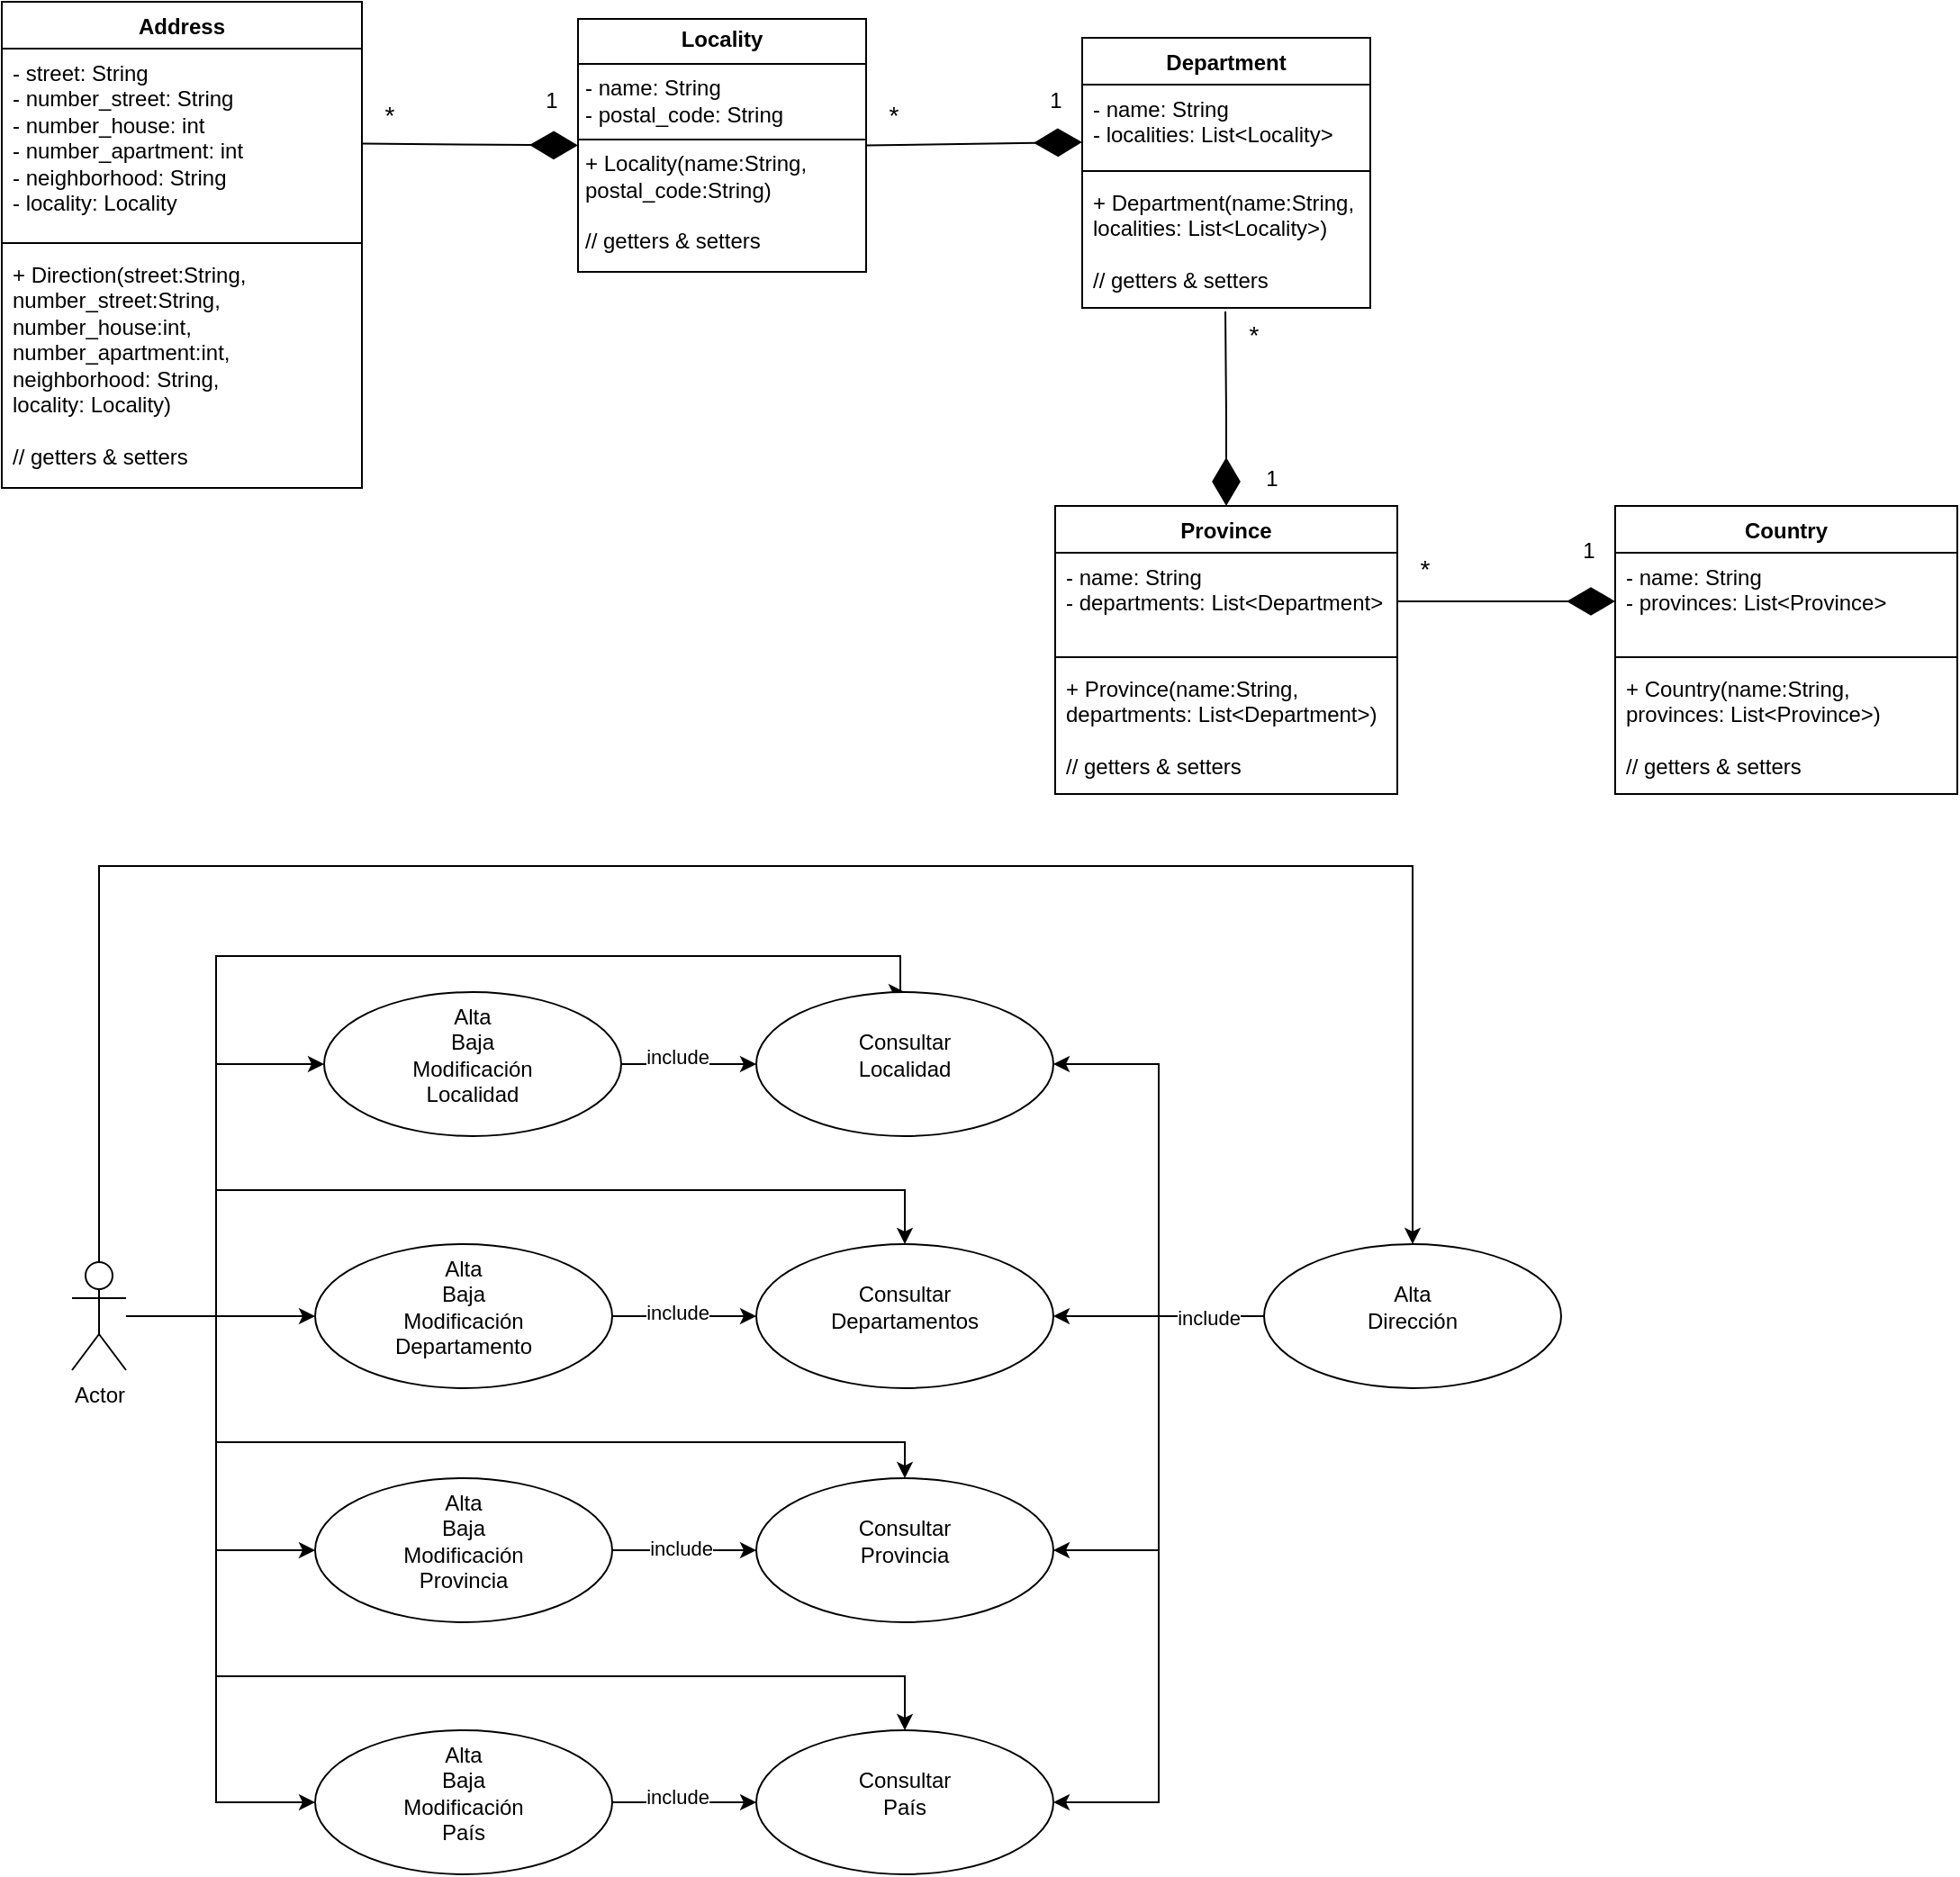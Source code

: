 <mxfile version="28.1.0">
  <diagram name="Page-1" id="_Kofzftg-jmkAkGBzmQq">
    <mxGraphModel dx="1665" dy="743" grid="1" gridSize="10" guides="1" tooltips="1" connect="1" arrows="1" fold="1" page="1" pageScale="1" pageWidth="850" pageHeight="1100" math="0" shadow="0">
      <root>
        <mxCell id="0" />
        <mxCell id="1" parent="0" />
        <mxCell id="9bZx8VTONcNiGvkLRUc4-3" value="" style="edgeStyle=orthogonalEdgeStyle;rounded=0;orthogonalLoop=1;jettySize=auto;html=1;entryX=0;entryY=0.5;entryDx=0;entryDy=0;" parent="1" source="9bZx8VTONcNiGvkLRUc4-1" target="9bZx8VTONcNiGvkLRUc4-2" edge="1">
          <mxGeometry relative="1" as="geometry">
            <Array as="points">
              <mxPoint x="149" y="770" />
              <mxPoint x="149" y="630" />
            </Array>
          </mxGeometry>
        </mxCell>
        <mxCell id="9bZx8VTONcNiGvkLRUc4-8" style="edgeStyle=orthogonalEdgeStyle;rounded=0;orthogonalLoop=1;jettySize=auto;html=1;" parent="1" source="9bZx8VTONcNiGvkLRUc4-1" target="9bZx8VTONcNiGvkLRUc4-4" edge="1">
          <mxGeometry relative="1" as="geometry" />
        </mxCell>
        <mxCell id="9bZx8VTONcNiGvkLRUc4-9" style="edgeStyle=orthogonalEdgeStyle;rounded=0;orthogonalLoop=1;jettySize=auto;html=1;entryX=0;entryY=0.5;entryDx=0;entryDy=0;" parent="1" source="9bZx8VTONcNiGvkLRUc4-1" target="9bZx8VTONcNiGvkLRUc4-7" edge="1">
          <mxGeometry relative="1" as="geometry">
            <Array as="points">
              <mxPoint x="149" y="770" />
              <mxPoint x="149" y="900" />
            </Array>
          </mxGeometry>
        </mxCell>
        <mxCell id="9bZx8VTONcNiGvkLRUc4-14" style="edgeStyle=orthogonalEdgeStyle;rounded=0;orthogonalLoop=1;jettySize=auto;html=1;entryX=0.5;entryY=0;entryDx=0;entryDy=0;" parent="1" source="9bZx8VTONcNiGvkLRUc4-1" target="9bZx8VTONcNiGvkLRUc4-5" edge="1">
          <mxGeometry relative="1" as="geometry">
            <Array as="points">
              <mxPoint x="149" y="770" />
              <mxPoint x="149" y="570" />
              <mxPoint x="529" y="570" />
              <mxPoint x="529" y="590" />
            </Array>
          </mxGeometry>
        </mxCell>
        <mxCell id="9bZx8VTONcNiGvkLRUc4-16" style="edgeStyle=orthogonalEdgeStyle;rounded=0;orthogonalLoop=1;jettySize=auto;html=1;entryX=0.5;entryY=0;entryDx=0;entryDy=0;" parent="1" source="9bZx8VTONcNiGvkLRUc4-1" target="9bZx8VTONcNiGvkLRUc4-6" edge="1">
          <mxGeometry relative="1" as="geometry">
            <Array as="points">
              <mxPoint x="149" y="770" />
              <mxPoint x="149" y="700" />
              <mxPoint x="532" y="700" />
            </Array>
          </mxGeometry>
        </mxCell>
        <mxCell id="9bZx8VTONcNiGvkLRUc4-21" style="edgeStyle=orthogonalEdgeStyle;rounded=0;orthogonalLoop=1;jettySize=auto;html=1;entryX=0;entryY=0.5;entryDx=0;entryDy=0;" parent="1" source="9bZx8VTONcNiGvkLRUc4-1" target="9bZx8VTONcNiGvkLRUc4-19" edge="1">
          <mxGeometry relative="1" as="geometry">
            <Array as="points">
              <mxPoint x="149" y="770" />
              <mxPoint x="149" y="1040" />
            </Array>
          </mxGeometry>
        </mxCell>
        <mxCell id="9bZx8VTONcNiGvkLRUc4-23" style="edgeStyle=orthogonalEdgeStyle;rounded=0;orthogonalLoop=1;jettySize=auto;html=1;entryX=0.5;entryY=0;entryDx=0;entryDy=0;" parent="1" source="9bZx8VTONcNiGvkLRUc4-1" target="9bZx8VTONcNiGvkLRUc4-17" edge="1">
          <mxGeometry relative="1" as="geometry">
            <Array as="points">
              <mxPoint x="149" y="770" />
              <mxPoint x="149" y="840" />
              <mxPoint x="532" y="840" />
            </Array>
          </mxGeometry>
        </mxCell>
        <mxCell id="9bZx8VTONcNiGvkLRUc4-24" style="edgeStyle=orthogonalEdgeStyle;rounded=0;orthogonalLoop=1;jettySize=auto;html=1;entryX=0.5;entryY=0;entryDx=0;entryDy=0;" parent="1" source="9bZx8VTONcNiGvkLRUc4-1" target="9bZx8VTONcNiGvkLRUc4-20" edge="1">
          <mxGeometry relative="1" as="geometry">
            <Array as="points">
              <mxPoint x="149" y="770" />
              <mxPoint x="149" y="970" />
              <mxPoint x="532" y="970" />
            </Array>
          </mxGeometry>
        </mxCell>
        <mxCell id="tLTAm1H5Q2I3GLh8TWko-57" style="edgeStyle=orthogonalEdgeStyle;rounded=0;orthogonalLoop=1;jettySize=auto;html=1;entryX=0.5;entryY=0;entryDx=0;entryDy=0;" edge="1" parent="1" source="9bZx8VTONcNiGvkLRUc4-1" target="tLTAm1H5Q2I3GLh8TWko-51">
          <mxGeometry relative="1" as="geometry">
            <Array as="points">
              <mxPoint x="84" y="520" />
              <mxPoint x="814" y="520" />
            </Array>
          </mxGeometry>
        </mxCell>
        <mxCell id="9bZx8VTONcNiGvkLRUc4-1" value="Actor" style="shape=umlActor;verticalLabelPosition=bottom;verticalAlign=top;html=1;" parent="1" vertex="1">
          <mxGeometry x="69" y="740" width="30" height="60" as="geometry" />
        </mxCell>
        <mxCell id="9bZx8VTONcNiGvkLRUc4-13" value="" style="edgeStyle=orthogonalEdgeStyle;rounded=0;orthogonalLoop=1;jettySize=auto;html=1;" parent="1" source="9bZx8VTONcNiGvkLRUc4-2" target="9bZx8VTONcNiGvkLRUc4-5" edge="1">
          <mxGeometry relative="1" as="geometry" />
        </mxCell>
        <mxCell id="9bZx8VTONcNiGvkLRUc4-28" value="include" style="edgeLabel;html=1;align=center;verticalAlign=middle;resizable=0;points=[];" parent="9bZx8VTONcNiGvkLRUc4-13" vertex="1" connectable="0">
          <mxGeometry x="-0.173" y="4" relative="1" as="geometry">
            <mxPoint as="offset" />
          </mxGeometry>
        </mxCell>
        <mxCell id="9bZx8VTONcNiGvkLRUc4-2" value="Alta&lt;br&gt;Baja&lt;br&gt;Modificación&lt;br&gt;Localidad" style="ellipse;whiteSpace=wrap;html=1;verticalAlign=top;" parent="1" vertex="1">
          <mxGeometry x="209" y="590" width="165" height="80" as="geometry" />
        </mxCell>
        <mxCell id="9bZx8VTONcNiGvkLRUc4-15" value="" style="edgeStyle=orthogonalEdgeStyle;rounded=0;orthogonalLoop=1;jettySize=auto;html=1;" parent="1" source="9bZx8VTONcNiGvkLRUc4-4" target="9bZx8VTONcNiGvkLRUc4-6" edge="1">
          <mxGeometry relative="1" as="geometry" />
        </mxCell>
        <mxCell id="9bZx8VTONcNiGvkLRUc4-27" value="include" style="edgeLabel;html=1;align=center;verticalAlign=middle;resizable=0;points=[];" parent="9bZx8VTONcNiGvkLRUc4-15" vertex="1" connectable="0">
          <mxGeometry x="-0.114" y="2" relative="1" as="geometry">
            <mxPoint as="offset" />
          </mxGeometry>
        </mxCell>
        <mxCell id="9bZx8VTONcNiGvkLRUc4-4" value="&lt;div&gt;Alta&lt;br&gt;Baja&lt;br&gt;Modificación&lt;br&gt;Departamento&lt;/div&gt;" style="ellipse;whiteSpace=wrap;html=1;verticalAlign=top;" parent="1" vertex="1">
          <mxGeometry x="204" y="730" width="165" height="80" as="geometry" />
        </mxCell>
        <mxCell id="9bZx8VTONcNiGvkLRUc4-5" value="&lt;div&gt;&lt;br&gt;&lt;/div&gt;&lt;div&gt;Consultar&lt;br&gt;Localidad&lt;/div&gt;" style="ellipse;whiteSpace=wrap;html=1;verticalAlign=top;" parent="1" vertex="1">
          <mxGeometry x="449" y="590" width="165" height="80" as="geometry" />
        </mxCell>
        <mxCell id="9bZx8VTONcNiGvkLRUc4-6" value="&lt;div&gt;&lt;br&gt;&lt;/div&gt;&lt;div&gt;Consultar&lt;br&gt;Departamentos&lt;/div&gt;" style="ellipse;whiteSpace=wrap;html=1;verticalAlign=top;" parent="1" vertex="1">
          <mxGeometry x="449" y="730" width="165" height="80" as="geometry" />
        </mxCell>
        <mxCell id="9bZx8VTONcNiGvkLRUc4-18" value="" style="edgeStyle=orthogonalEdgeStyle;rounded=0;orthogonalLoop=1;jettySize=auto;html=1;" parent="1" source="9bZx8VTONcNiGvkLRUc4-7" target="9bZx8VTONcNiGvkLRUc4-17" edge="1">
          <mxGeometry relative="1" as="geometry" />
        </mxCell>
        <mxCell id="9bZx8VTONcNiGvkLRUc4-26" value="include" style="edgeLabel;html=1;align=center;verticalAlign=middle;resizable=0;points=[];" parent="9bZx8VTONcNiGvkLRUc4-18" vertex="1" connectable="0">
          <mxGeometry x="-0.05" y="1" relative="1" as="geometry">
            <mxPoint as="offset" />
          </mxGeometry>
        </mxCell>
        <mxCell id="9bZx8VTONcNiGvkLRUc4-7" value="Alta&lt;br&gt;Baja&lt;br&gt;Modificación&lt;br&gt;Provincia" style="ellipse;whiteSpace=wrap;html=1;verticalAlign=top;" parent="1" vertex="1">
          <mxGeometry x="204" y="860" width="165" height="80" as="geometry" />
        </mxCell>
        <mxCell id="9bZx8VTONcNiGvkLRUc4-17" value="&lt;div&gt;&lt;br&gt;&lt;/div&gt;Consultar&lt;br&gt;Provincia" style="ellipse;whiteSpace=wrap;html=1;verticalAlign=top;" parent="1" vertex="1">
          <mxGeometry x="449" y="860" width="165" height="80" as="geometry" />
        </mxCell>
        <mxCell id="9bZx8VTONcNiGvkLRUc4-22" style="edgeStyle=orthogonalEdgeStyle;rounded=0;orthogonalLoop=1;jettySize=auto;html=1;" parent="1" source="9bZx8VTONcNiGvkLRUc4-19" target="9bZx8VTONcNiGvkLRUc4-20" edge="1">
          <mxGeometry relative="1" as="geometry" />
        </mxCell>
        <mxCell id="9bZx8VTONcNiGvkLRUc4-25" value="include" style="edgeLabel;html=1;align=center;verticalAlign=middle;resizable=0;points=[];" parent="9bZx8VTONcNiGvkLRUc4-22" vertex="1" connectable="0">
          <mxGeometry x="-0.1" y="3" relative="1" as="geometry">
            <mxPoint as="offset" />
          </mxGeometry>
        </mxCell>
        <mxCell id="9bZx8VTONcNiGvkLRUc4-19" value="Alta&lt;br&gt;Baja&lt;br&gt;Modificación&lt;br&gt;País" style="ellipse;whiteSpace=wrap;html=1;verticalAlign=top;" parent="1" vertex="1">
          <mxGeometry x="204" y="1000" width="165" height="80" as="geometry" />
        </mxCell>
        <mxCell id="9bZx8VTONcNiGvkLRUc4-20" value="&lt;div&gt;&lt;br&gt;&lt;/div&gt;Consultar&lt;br&gt;País" style="ellipse;whiteSpace=wrap;html=1;verticalAlign=top;" parent="1" vertex="1">
          <mxGeometry x="449" y="1000" width="165" height="80" as="geometry" />
        </mxCell>
        <mxCell id="tLTAm1H5Q2I3GLh8TWko-5" value="Address" style="swimlane;fontStyle=1;align=center;verticalAlign=top;childLayout=stackLayout;horizontal=1;startSize=26;horizontalStack=0;resizeParent=1;resizeParentMax=0;resizeLast=0;collapsible=1;marginBottom=0;whiteSpace=wrap;html=1;" vertex="1" parent="1">
          <mxGeometry x="30" y="40" width="200" height="270" as="geometry" />
        </mxCell>
        <mxCell id="tLTAm1H5Q2I3GLh8TWko-6" value="- street: String&lt;div&gt;- number_street: String&lt;/div&gt;&lt;div&gt;- number_house: int&lt;/div&gt;&lt;div&gt;- number_apartment: int&lt;/div&gt;&lt;div&gt;- neighborhood: String&lt;/div&gt;&lt;div&gt;- locality: Locality&lt;/div&gt;&lt;div&gt;&lt;br&gt;&lt;/div&gt;" style="text;strokeColor=none;fillColor=none;align=left;verticalAlign=top;spacingLeft=4;spacingRight=4;overflow=hidden;rotatable=0;points=[[0,0.5],[1,0.5]];portConstraint=eastwest;whiteSpace=wrap;html=1;" vertex="1" parent="tLTAm1H5Q2I3GLh8TWko-5">
          <mxGeometry y="26" width="200" height="104" as="geometry" />
        </mxCell>
        <mxCell id="tLTAm1H5Q2I3GLh8TWko-7" value="" style="line;strokeWidth=1;fillColor=none;align=left;verticalAlign=middle;spacingTop=-1;spacingLeft=3;spacingRight=3;rotatable=0;labelPosition=right;points=[];portConstraint=eastwest;strokeColor=inherit;" vertex="1" parent="tLTAm1H5Q2I3GLh8TWko-5">
          <mxGeometry y="130" width="200" height="8" as="geometry" />
        </mxCell>
        <mxCell id="tLTAm1H5Q2I3GLh8TWko-8" value="+ Direction(street:String,&amp;nbsp;&lt;div&gt;&lt;span style=&quot;background-color: transparent; color: light-dark(rgb(0, 0, 0), rgb(255, 255, 255));&quot;&gt;number_street:&lt;/span&gt;&lt;span style=&quot;background-color: transparent; color: light-dark(rgb(0, 0, 0), rgb(255, 255, 255));&quot;&gt;String,&amp;nbsp;&lt;/span&gt;&lt;/div&gt;&lt;div&gt;&lt;span style=&quot;background-color: transparent; color: light-dark(rgb(0, 0, 0), rgb(255, 255, 255));&quot;&gt;number_house:int,&amp;nbsp;&lt;/span&gt;&lt;/div&gt;&lt;div&gt;&lt;span style=&quot;background-color: transparent; color: light-dark(rgb(0, 0, 0), rgb(255, 255, 255));&quot;&gt;number_apartment:int,&amp;nbsp;&lt;/span&gt;&lt;/div&gt;&lt;div&gt;&lt;span style=&quot;background-color: transparent; color: light-dark(rgb(0, 0, 0), rgb(255, 255, 255));&quot;&gt;neighborhood: String,&lt;/span&gt;&lt;/div&gt;&lt;div&gt;&lt;span style=&quot;background-color: transparent; color: light-dark(rgb(0, 0, 0), rgb(255, 255, 255));&quot;&gt;locality: Locality)&lt;/span&gt;&lt;/div&gt;&lt;div&gt;&lt;span style=&quot;background-color: transparent; color: light-dark(rgb(0, 0, 0), rgb(255, 255, 255));&quot;&gt;&lt;br&gt;&lt;/span&gt;&lt;/div&gt;&lt;div&gt;&lt;span style=&quot;background-color: transparent; color: light-dark(rgb(0, 0, 0), rgb(255, 255, 255));&quot;&gt;// getters &amp;amp; setters&lt;/span&gt;&lt;/div&gt;" style="text;strokeColor=none;fillColor=none;align=left;verticalAlign=top;spacingLeft=4;spacingRight=4;overflow=hidden;rotatable=0;points=[[0,0.5],[1,0.5]];portConstraint=eastwest;whiteSpace=wrap;html=1;" vertex="1" parent="tLTAm1H5Q2I3GLh8TWko-5">
          <mxGeometry y="138" width="200" height="132" as="geometry" />
        </mxCell>
        <mxCell id="tLTAm1H5Q2I3GLh8TWko-12" value="&lt;p style=&quot;margin:0px;margin-top:4px;text-align:center;&quot;&gt;&lt;b&gt;Locality&lt;/b&gt;&lt;/p&gt;&lt;hr size=&quot;1&quot; style=&quot;border-style:solid;&quot;&gt;&lt;p style=&quot;margin:0px;margin-left:4px;&quot;&gt;- name: String&lt;/p&gt;&lt;p style=&quot;margin:0px;margin-left:4px;&quot;&gt;- postal_code: String&lt;/p&gt;&lt;hr size=&quot;1&quot; style=&quot;border-style:solid;&quot;&gt;&lt;p style=&quot;margin:0px;margin-left:4px;&quot;&gt;+ Locality(name:String, postal_code:String)&lt;/p&gt;&lt;p style=&quot;margin:0px;margin-left:4px;&quot;&gt;&lt;br&gt;&lt;/p&gt;&lt;p style=&quot;margin:0px;margin-left:4px;&quot;&gt;// getters &amp;amp; setters&lt;/p&gt;" style="verticalAlign=top;align=left;overflow=fill;html=1;whiteSpace=wrap;" vertex="1" parent="1">
          <mxGeometry x="350" y="49.5" width="160" height="140.5" as="geometry" />
        </mxCell>
        <mxCell id="tLTAm1H5Q2I3GLh8TWko-13" value="" style="endArrow=diamondThin;endFill=1;endSize=24;html=1;rounded=0;entryX=0;entryY=0.5;entryDx=0;entryDy=0;" edge="1" parent="1" source="tLTAm1H5Q2I3GLh8TWko-6" target="tLTAm1H5Q2I3GLh8TWko-12">
          <mxGeometry width="160" relative="1" as="geometry">
            <mxPoint x="190" y="102.52" as="sourcePoint" />
            <mxPoint x="350" y="102.52" as="targetPoint" />
          </mxGeometry>
        </mxCell>
        <mxCell id="tLTAm1H5Q2I3GLh8TWko-14" value="1" style="text;html=1;align=center;verticalAlign=middle;resizable=0;points=[];autosize=1;strokeColor=none;fillColor=none;" vertex="1" parent="1">
          <mxGeometry x="320" y="80" width="30" height="30" as="geometry" />
        </mxCell>
        <mxCell id="tLTAm1H5Q2I3GLh8TWko-15" value="&lt;font style=&quot;font-size: 14px;&quot;&gt;*&lt;/font&gt;" style="text;html=1;align=center;verticalAlign=middle;resizable=0;points=[];autosize=1;strokeColor=none;fillColor=none;" vertex="1" parent="1">
          <mxGeometry x="230" y="88" width="30" height="30" as="geometry" />
        </mxCell>
        <mxCell id="tLTAm1H5Q2I3GLh8TWko-16" value="Department" style="swimlane;fontStyle=1;align=center;verticalAlign=top;childLayout=stackLayout;horizontal=1;startSize=26;horizontalStack=0;resizeParent=1;resizeParentMax=0;resizeLast=0;collapsible=1;marginBottom=0;whiteSpace=wrap;html=1;" vertex="1" parent="1">
          <mxGeometry x="630" y="60" width="160" height="150" as="geometry" />
        </mxCell>
        <mxCell id="tLTAm1H5Q2I3GLh8TWko-17" value="- name: String&lt;div&gt;- localities: List&amp;lt;Locality&amp;gt;&lt;br&gt;&lt;div&gt;&lt;div&gt;&lt;br&gt;&lt;/div&gt;&lt;/div&gt;&lt;/div&gt;" style="text;strokeColor=none;fillColor=none;align=left;verticalAlign=top;spacingLeft=4;spacingRight=4;overflow=hidden;rotatable=0;points=[[0,0.5],[1,0.5]];portConstraint=eastwest;whiteSpace=wrap;html=1;" vertex="1" parent="tLTAm1H5Q2I3GLh8TWko-16">
          <mxGeometry y="26" width="160" height="44" as="geometry" />
        </mxCell>
        <mxCell id="tLTAm1H5Q2I3GLh8TWko-18" value="" style="line;strokeWidth=1;fillColor=none;align=left;verticalAlign=middle;spacingTop=-1;spacingLeft=3;spacingRight=3;rotatable=0;labelPosition=right;points=[];portConstraint=eastwest;strokeColor=inherit;" vertex="1" parent="tLTAm1H5Q2I3GLh8TWko-16">
          <mxGeometry y="70" width="160" height="8" as="geometry" />
        </mxCell>
        <mxCell id="tLTAm1H5Q2I3GLh8TWko-19" value="+ Department(name:String, localities: List&amp;lt;Locality&amp;gt;)&lt;div&gt;&lt;br&gt;&lt;/div&gt;&lt;div&gt;// getters &amp;amp; setters&lt;/div&gt;" style="text;strokeColor=none;fillColor=none;align=left;verticalAlign=top;spacingLeft=4;spacingRight=4;overflow=hidden;rotatable=0;points=[[0,0.5],[1,0.5]];portConstraint=eastwest;whiteSpace=wrap;html=1;" vertex="1" parent="tLTAm1H5Q2I3GLh8TWko-16">
          <mxGeometry y="78" width="160" height="72" as="geometry" />
        </mxCell>
        <mxCell id="tLTAm1H5Q2I3GLh8TWko-20" value="" style="endArrow=diamondThin;endFill=1;endSize=24;html=1;rounded=0;entryX=0;entryY=0.727;entryDx=0;entryDy=0;entryPerimeter=0;exitX=1;exitY=0.5;exitDx=0;exitDy=0;exitPerimeter=0;" edge="1" parent="1" source="tLTAm1H5Q2I3GLh8TWko-12" target="tLTAm1H5Q2I3GLh8TWko-17">
          <mxGeometry width="160" relative="1" as="geometry">
            <mxPoint x="510" y="108" as="sourcePoint" />
            <mxPoint x="590" y="98" as="targetPoint" />
          </mxGeometry>
        </mxCell>
        <mxCell id="tLTAm1H5Q2I3GLh8TWko-21" value="1" style="text;html=1;align=center;verticalAlign=middle;resizable=0;points=[];autosize=1;strokeColor=none;fillColor=none;" vertex="1" parent="1">
          <mxGeometry x="600" y="80" width="30" height="30" as="geometry" />
        </mxCell>
        <mxCell id="tLTAm1H5Q2I3GLh8TWko-22" value="&lt;font style=&quot;font-size: 14px;&quot;&gt;*&lt;/font&gt;" style="text;html=1;align=center;verticalAlign=middle;resizable=0;points=[];autosize=1;strokeColor=none;fillColor=none;" vertex="1" parent="1">
          <mxGeometry x="510" y="88" width="30" height="30" as="geometry" />
        </mxCell>
        <mxCell id="tLTAm1H5Q2I3GLh8TWko-23" value="Province" style="swimlane;fontStyle=1;align=center;verticalAlign=top;childLayout=stackLayout;horizontal=1;startSize=26;horizontalStack=0;resizeParent=1;resizeParentMax=0;resizeLast=0;collapsible=1;marginBottom=0;whiteSpace=wrap;html=1;" vertex="1" parent="1">
          <mxGeometry x="615" y="320" width="190" height="160" as="geometry" />
        </mxCell>
        <mxCell id="tLTAm1H5Q2I3GLh8TWko-24" value="- name: String&lt;div&gt;- departments: List&amp;lt;Department&amp;gt;&lt;br&gt;&lt;div&gt;&lt;div&gt;&lt;br&gt;&lt;/div&gt;&lt;/div&gt;&lt;/div&gt;" style="text;strokeColor=none;fillColor=none;align=left;verticalAlign=top;spacingLeft=4;spacingRight=4;overflow=hidden;rotatable=0;points=[[0,0.5],[1,0.5]];portConstraint=eastwest;whiteSpace=wrap;html=1;" vertex="1" parent="tLTAm1H5Q2I3GLh8TWko-23">
          <mxGeometry y="26" width="190" height="54" as="geometry" />
        </mxCell>
        <mxCell id="tLTAm1H5Q2I3GLh8TWko-25" value="" style="line;strokeWidth=1;fillColor=none;align=left;verticalAlign=middle;spacingTop=-1;spacingLeft=3;spacingRight=3;rotatable=0;labelPosition=right;points=[];portConstraint=eastwest;strokeColor=inherit;" vertex="1" parent="tLTAm1H5Q2I3GLh8TWko-23">
          <mxGeometry y="80" width="190" height="8" as="geometry" />
        </mxCell>
        <mxCell id="tLTAm1H5Q2I3GLh8TWko-26" value="+ Province(name:String, departments: List&amp;lt;Department&amp;gt;)&lt;div&gt;&lt;br&gt;&lt;/div&gt;&lt;div&gt;// getters &amp;amp; setters&lt;/div&gt;" style="text;strokeColor=none;fillColor=none;align=left;verticalAlign=top;spacingLeft=4;spacingRight=4;overflow=hidden;rotatable=0;points=[[0,0.5],[1,0.5]];portConstraint=eastwest;whiteSpace=wrap;html=1;" vertex="1" parent="tLTAm1H5Q2I3GLh8TWko-23">
          <mxGeometry y="88" width="190" height="72" as="geometry" />
        </mxCell>
        <mxCell id="tLTAm1H5Q2I3GLh8TWko-27" value="" style="endArrow=diamondThin;endFill=1;endSize=24;html=1;rounded=0;entryX=0.5;entryY=0;entryDx=0;entryDy=0;exitX=0.497;exitY=1.027;exitDx=0;exitDy=0;exitPerimeter=0;" edge="1" parent="1" source="tLTAm1H5Q2I3GLh8TWko-19" target="tLTAm1H5Q2I3GLh8TWko-23">
          <mxGeometry width="160" relative="1" as="geometry">
            <mxPoint x="680" y="200" as="sourcePoint" />
            <mxPoint x="800" y="200" as="targetPoint" />
            <Array as="points">
              <mxPoint x="710" y="270" />
            </Array>
          </mxGeometry>
        </mxCell>
        <mxCell id="tLTAm1H5Q2I3GLh8TWko-28" value="1" style="text;html=1;align=center;verticalAlign=middle;resizable=0;points=[];autosize=1;strokeColor=none;fillColor=none;" vertex="1" parent="1">
          <mxGeometry x="720" y="290" width="30" height="30" as="geometry" />
        </mxCell>
        <mxCell id="tLTAm1H5Q2I3GLh8TWko-29" value="&lt;font style=&quot;font-size: 14px;&quot;&gt;*&lt;/font&gt;" style="text;html=1;align=center;verticalAlign=middle;resizable=0;points=[];autosize=1;strokeColor=none;fillColor=none;" vertex="1" parent="1">
          <mxGeometry x="710" y="210" width="30" height="30" as="geometry" />
        </mxCell>
        <mxCell id="tLTAm1H5Q2I3GLh8TWko-30" value="Country" style="swimlane;fontStyle=1;align=center;verticalAlign=top;childLayout=stackLayout;horizontal=1;startSize=26;horizontalStack=0;resizeParent=1;resizeParentMax=0;resizeLast=0;collapsible=1;marginBottom=0;whiteSpace=wrap;html=1;" vertex="1" parent="1">
          <mxGeometry x="926" y="320" width="190" height="160" as="geometry" />
        </mxCell>
        <mxCell id="tLTAm1H5Q2I3GLh8TWko-31" value="- name: String&lt;div&gt;- provinces: List&amp;lt;Province&amp;gt;&lt;br&gt;&lt;div&gt;&lt;div&gt;&lt;br&gt;&lt;/div&gt;&lt;/div&gt;&lt;/div&gt;" style="text;strokeColor=none;fillColor=none;align=left;verticalAlign=top;spacingLeft=4;spacingRight=4;overflow=hidden;rotatable=0;points=[[0,0.5],[1,0.5]];portConstraint=eastwest;whiteSpace=wrap;html=1;" vertex="1" parent="tLTAm1H5Q2I3GLh8TWko-30">
          <mxGeometry y="26" width="190" height="54" as="geometry" />
        </mxCell>
        <mxCell id="tLTAm1H5Q2I3GLh8TWko-32" value="" style="line;strokeWidth=1;fillColor=none;align=left;verticalAlign=middle;spacingTop=-1;spacingLeft=3;spacingRight=3;rotatable=0;labelPosition=right;points=[];portConstraint=eastwest;strokeColor=inherit;" vertex="1" parent="tLTAm1H5Q2I3GLh8TWko-30">
          <mxGeometry y="80" width="190" height="8" as="geometry" />
        </mxCell>
        <mxCell id="tLTAm1H5Q2I3GLh8TWko-33" value="+ Country(name:String, provinces: List&amp;lt;Province&amp;gt;)&lt;div&gt;&lt;br&gt;&lt;/div&gt;&lt;div&gt;// getters &amp;amp; setters&lt;/div&gt;" style="text;strokeColor=none;fillColor=none;align=left;verticalAlign=top;spacingLeft=4;spacingRight=4;overflow=hidden;rotatable=0;points=[[0,0.5],[1,0.5]];portConstraint=eastwest;whiteSpace=wrap;html=1;" vertex="1" parent="tLTAm1H5Q2I3GLh8TWko-30">
          <mxGeometry y="88" width="190" height="72" as="geometry" />
        </mxCell>
        <mxCell id="tLTAm1H5Q2I3GLh8TWko-34" value="" style="endArrow=diamondThin;endFill=1;endSize=24;html=1;rounded=0;entryX=0;entryY=0.5;entryDx=0;entryDy=0;exitX=1;exitY=0.5;exitDx=0;exitDy=0;" edge="1" parent="1" source="tLTAm1H5Q2I3GLh8TWko-24" target="tLTAm1H5Q2I3GLh8TWko-31">
          <mxGeometry width="160" relative="1" as="geometry">
            <mxPoint x="910" y="220" as="sourcePoint" />
            <mxPoint x="910" y="345" as="targetPoint" />
            <Array as="points" />
          </mxGeometry>
        </mxCell>
        <mxCell id="tLTAm1H5Q2I3GLh8TWko-35" value="1" style="text;html=1;align=center;verticalAlign=middle;resizable=0;points=[];autosize=1;strokeColor=none;fillColor=none;" vertex="1" parent="1">
          <mxGeometry x="896" y="330" width="30" height="30" as="geometry" />
        </mxCell>
        <mxCell id="tLTAm1H5Q2I3GLh8TWko-36" value="&lt;font style=&quot;font-size: 14px;&quot;&gt;*&lt;/font&gt;" style="text;html=1;align=center;verticalAlign=middle;resizable=0;points=[];autosize=1;strokeColor=none;fillColor=none;" vertex="1" parent="1">
          <mxGeometry x="805" y="340" width="30" height="30" as="geometry" />
        </mxCell>
        <mxCell id="tLTAm1H5Q2I3GLh8TWko-52" style="edgeStyle=orthogonalEdgeStyle;rounded=0;orthogonalLoop=1;jettySize=auto;html=1;entryX=1;entryY=0.5;entryDx=0;entryDy=0;" edge="1" parent="1" source="tLTAm1H5Q2I3GLh8TWko-51" target="9bZx8VTONcNiGvkLRUc4-5">
          <mxGeometry relative="1" as="geometry" />
        </mxCell>
        <mxCell id="tLTAm1H5Q2I3GLh8TWko-53" style="edgeStyle=orthogonalEdgeStyle;rounded=0;orthogonalLoop=1;jettySize=auto;html=1;entryX=1;entryY=0.5;entryDx=0;entryDy=0;" edge="1" parent="1" source="tLTAm1H5Q2I3GLh8TWko-51" target="9bZx8VTONcNiGvkLRUc4-6">
          <mxGeometry relative="1" as="geometry" />
        </mxCell>
        <mxCell id="tLTAm1H5Q2I3GLh8TWko-54" style="edgeStyle=orthogonalEdgeStyle;rounded=0;orthogonalLoop=1;jettySize=auto;html=1;entryX=1;entryY=0.5;entryDx=0;entryDy=0;" edge="1" parent="1" source="tLTAm1H5Q2I3GLh8TWko-51" target="9bZx8VTONcNiGvkLRUc4-17">
          <mxGeometry relative="1" as="geometry" />
        </mxCell>
        <mxCell id="tLTAm1H5Q2I3GLh8TWko-55" style="edgeStyle=orthogonalEdgeStyle;rounded=0;orthogonalLoop=1;jettySize=auto;html=1;entryX=1;entryY=0.5;entryDx=0;entryDy=0;" edge="1" parent="1" source="tLTAm1H5Q2I3GLh8TWko-51" target="9bZx8VTONcNiGvkLRUc4-20">
          <mxGeometry relative="1" as="geometry" />
        </mxCell>
        <mxCell id="tLTAm1H5Q2I3GLh8TWko-56" value="include" style="edgeLabel;html=1;align=center;verticalAlign=middle;resizable=0;points=[];" vertex="1" connectable="0" parent="tLTAm1H5Q2I3GLh8TWko-55">
          <mxGeometry x="-0.84" y="1" relative="1" as="geometry">
            <mxPoint as="offset" />
          </mxGeometry>
        </mxCell>
        <mxCell id="tLTAm1H5Q2I3GLh8TWko-51" value="&lt;div&gt;&lt;br&gt;&lt;/div&gt;&lt;div&gt;Alta&lt;br&gt;Dirección&lt;/div&gt;" style="ellipse;whiteSpace=wrap;html=1;verticalAlign=top;" vertex="1" parent="1">
          <mxGeometry x="731" y="730" width="165" height="80" as="geometry" />
        </mxCell>
      </root>
    </mxGraphModel>
  </diagram>
</mxfile>
